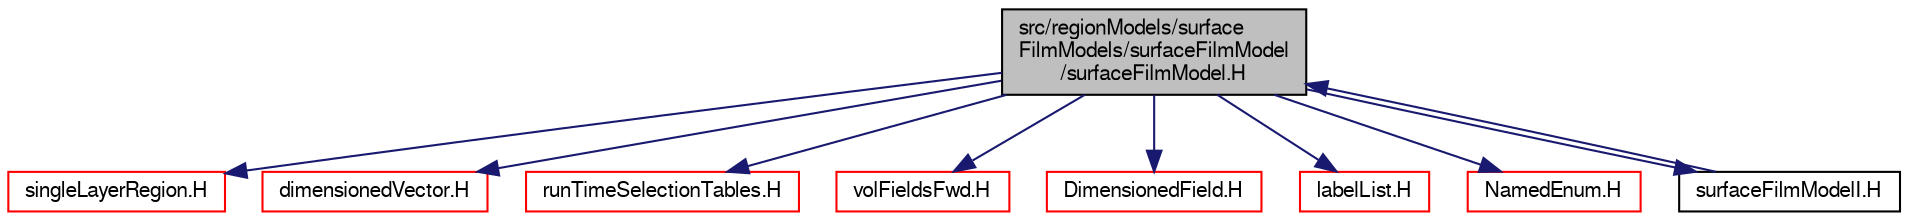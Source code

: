 digraph "src/regionModels/surfaceFilmModels/surfaceFilmModel/surfaceFilmModel.H"
{
  bgcolor="transparent";
  edge [fontname="FreeSans",fontsize="10",labelfontname="FreeSans",labelfontsize="10"];
  node [fontname="FreeSans",fontsize="10",shape=record];
  Node0 [label="src/regionModels/surface\lFilmModels/surfaceFilmModel\l/surfaceFilmModel.H",height=0.2,width=0.4,color="black", fillcolor="grey75", style="filled", fontcolor="black"];
  Node0 -> Node1 [color="midnightblue",fontsize="10",style="solid",fontname="FreeSans"];
  Node1 [label="singleLayerRegion.H",height=0.2,width=0.4,color="red",URL="$a14132.html"];
  Node0 -> Node131 [color="midnightblue",fontsize="10",style="solid",fontname="FreeSans"];
  Node131 [label="dimensionedVector.H",height=0.2,width=0.4,color="red",URL="$a09380.html"];
  Node0 -> Node62 [color="midnightblue",fontsize="10",style="solid",fontname="FreeSans"];
  Node62 [label="runTimeSelectionTables.H",height=0.2,width=0.4,color="red",URL="$a09266.html",tooltip="Macros to ease declaration of run-time selection tables. "];
  Node0 -> Node289 [color="midnightblue",fontsize="10",style="solid",fontname="FreeSans"];
  Node289 [label="volFieldsFwd.H",height=0.2,width=0.4,color="red",URL="$a02753.html"];
  Node0 -> Node148 [color="midnightblue",fontsize="10",style="solid",fontname="FreeSans"];
  Node148 [label="DimensionedField.H",height=0.2,width=0.4,color="red",URL="$a09410.html"];
  Node0 -> Node88 [color="midnightblue",fontsize="10",style="solid",fontname="FreeSans"];
  Node88 [label="labelList.H",height=0.2,width=0.4,color="red",URL="$a12380.html"];
  Node0 -> Node83 [color="midnightblue",fontsize="10",style="solid",fontname="FreeSans"];
  Node83 [label="NamedEnum.H",height=0.2,width=0.4,color="red",URL="$a08783.html"];
  Node0 -> Node327 [color="midnightblue",fontsize="10",style="solid",fontname="FreeSans"];
  Node327 [label="surfaceFilmModelI.H",height=0.2,width=0.4,color="black",URL="$a14399.html"];
  Node327 -> Node0 [color="midnightblue",fontsize="10",style="solid",fontname="FreeSans"];
}
